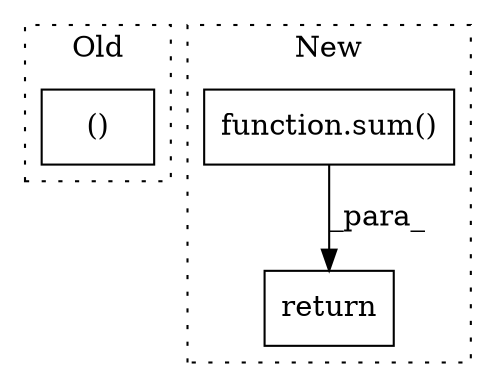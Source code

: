 digraph G {
subgraph cluster0 {
1 [label="()" a="54" s="7075" l="2" shape="box"];
label = "Old";
style="dotted";
}
subgraph cluster1 {
2 [label="function.sum()" a="75" s="7382,7390" l="4,1" shape="box"];
3 [label="return" a="93" s="7352" l="7" shape="box"];
label = "New";
style="dotted";
}
2 -> 3 [label="_para_"];
}